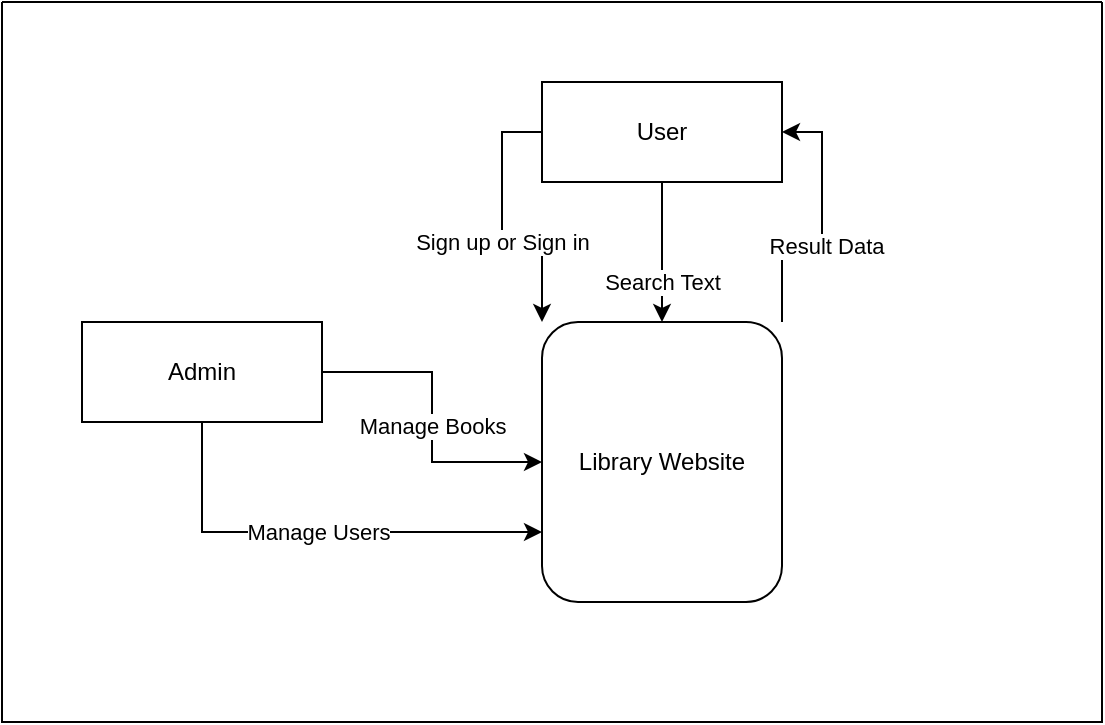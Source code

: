 <mxfile version="20.2.2" type="github">
  <diagram name="Page-1" id="b520641d-4fe3-3701-9064-5fc419738815">
    <mxGraphModel dx="1108" dy="393" grid="1" gridSize="10" guides="1" tooltips="1" connect="1" arrows="1" fold="1" page="1" pageScale="1" pageWidth="1100" pageHeight="850" background="none" math="0" shadow="0">
      <root>
        <mxCell id="0" />
        <mxCell id="1" parent="0" />
        <mxCell id="TcNPbHPtyNJaSQPeOQcQ-7" value="Search Text" style="edgeStyle=orthogonalEdgeStyle;rounded=0;orthogonalLoop=1;jettySize=auto;html=1;" edge="1" parent="1" source="TcNPbHPtyNJaSQPeOQcQ-1" target="TcNPbHPtyNJaSQPeOQcQ-5">
          <mxGeometry x="0.429" relative="1" as="geometry">
            <mxPoint as="offset" />
          </mxGeometry>
        </mxCell>
        <mxCell id="TcNPbHPtyNJaSQPeOQcQ-14" value="Sign up or Sign in" style="edgeStyle=orthogonalEdgeStyle;rounded=0;orthogonalLoop=1;jettySize=auto;html=1;exitX=0;exitY=0.5;exitDx=0;exitDy=0;entryX=0;entryY=0;entryDx=0;entryDy=0;" edge="1" parent="1" source="TcNPbHPtyNJaSQPeOQcQ-1" target="TcNPbHPtyNJaSQPeOQcQ-5">
          <mxGeometry x="0.111" relative="1" as="geometry">
            <mxPoint as="offset" />
          </mxGeometry>
        </mxCell>
        <mxCell id="TcNPbHPtyNJaSQPeOQcQ-1" value="User" style="rounded=0;whiteSpace=wrap;html=1;" vertex="1" parent="1">
          <mxGeometry x="490" y="120" width="120" height="50" as="geometry" />
        </mxCell>
        <mxCell id="TcNPbHPtyNJaSQPeOQcQ-8" style="edgeStyle=orthogonalEdgeStyle;rounded=0;orthogonalLoop=1;jettySize=auto;html=1;" edge="1" parent="1" source="TcNPbHPtyNJaSQPeOQcQ-2" target="TcNPbHPtyNJaSQPeOQcQ-5">
          <mxGeometry relative="1" as="geometry" />
        </mxCell>
        <mxCell id="TcNPbHPtyNJaSQPeOQcQ-9" value="Manage Books" style="edgeLabel;html=1;align=center;verticalAlign=middle;resizable=0;points=[];" vertex="1" connectable="0" parent="TcNPbHPtyNJaSQPeOQcQ-8">
          <mxGeometry x="-0.223" relative="1" as="geometry">
            <mxPoint y="22" as="offset" />
          </mxGeometry>
        </mxCell>
        <mxCell id="TcNPbHPtyNJaSQPeOQcQ-16" value="Manage Users" style="edgeStyle=orthogonalEdgeStyle;rounded=0;orthogonalLoop=1;jettySize=auto;html=1;exitX=0.5;exitY=1;exitDx=0;exitDy=0;entryX=0;entryY=0.75;entryDx=0;entryDy=0;" edge="1" parent="1" source="TcNPbHPtyNJaSQPeOQcQ-2" target="TcNPbHPtyNJaSQPeOQcQ-5">
          <mxGeometry relative="1" as="geometry" />
        </mxCell>
        <mxCell id="TcNPbHPtyNJaSQPeOQcQ-2" value="Admin" style="rounded=0;whiteSpace=wrap;html=1;" vertex="1" parent="1">
          <mxGeometry x="260" y="240" width="120" height="50" as="geometry" />
        </mxCell>
        <mxCell id="TcNPbHPtyNJaSQPeOQcQ-12" style="edgeStyle=orthogonalEdgeStyle;rounded=0;orthogonalLoop=1;jettySize=auto;html=1;exitX=1;exitY=0;exitDx=0;exitDy=0;entryX=1;entryY=0.5;entryDx=0;entryDy=0;" edge="1" parent="1" source="TcNPbHPtyNJaSQPeOQcQ-5" target="TcNPbHPtyNJaSQPeOQcQ-1">
          <mxGeometry relative="1" as="geometry" />
        </mxCell>
        <mxCell id="TcNPbHPtyNJaSQPeOQcQ-13" value="Result Data" style="edgeLabel;html=1;align=center;verticalAlign=middle;resizable=0;points=[];" vertex="1" connectable="0" parent="TcNPbHPtyNJaSQPeOQcQ-12">
          <mxGeometry x="-0.135" y="-2" relative="1" as="geometry">
            <mxPoint as="offset" />
          </mxGeometry>
        </mxCell>
        <mxCell id="TcNPbHPtyNJaSQPeOQcQ-5" value="Library Website" style="rounded=1;whiteSpace=wrap;html=1;" vertex="1" parent="1">
          <mxGeometry x="490" y="240" width="120" height="140" as="geometry" />
        </mxCell>
        <mxCell id="TcNPbHPtyNJaSQPeOQcQ-15" value="" style="swimlane;startSize=0;" vertex="1" parent="1">
          <mxGeometry x="220" y="80" width="550" height="360" as="geometry" />
        </mxCell>
      </root>
    </mxGraphModel>
  </diagram>
</mxfile>
